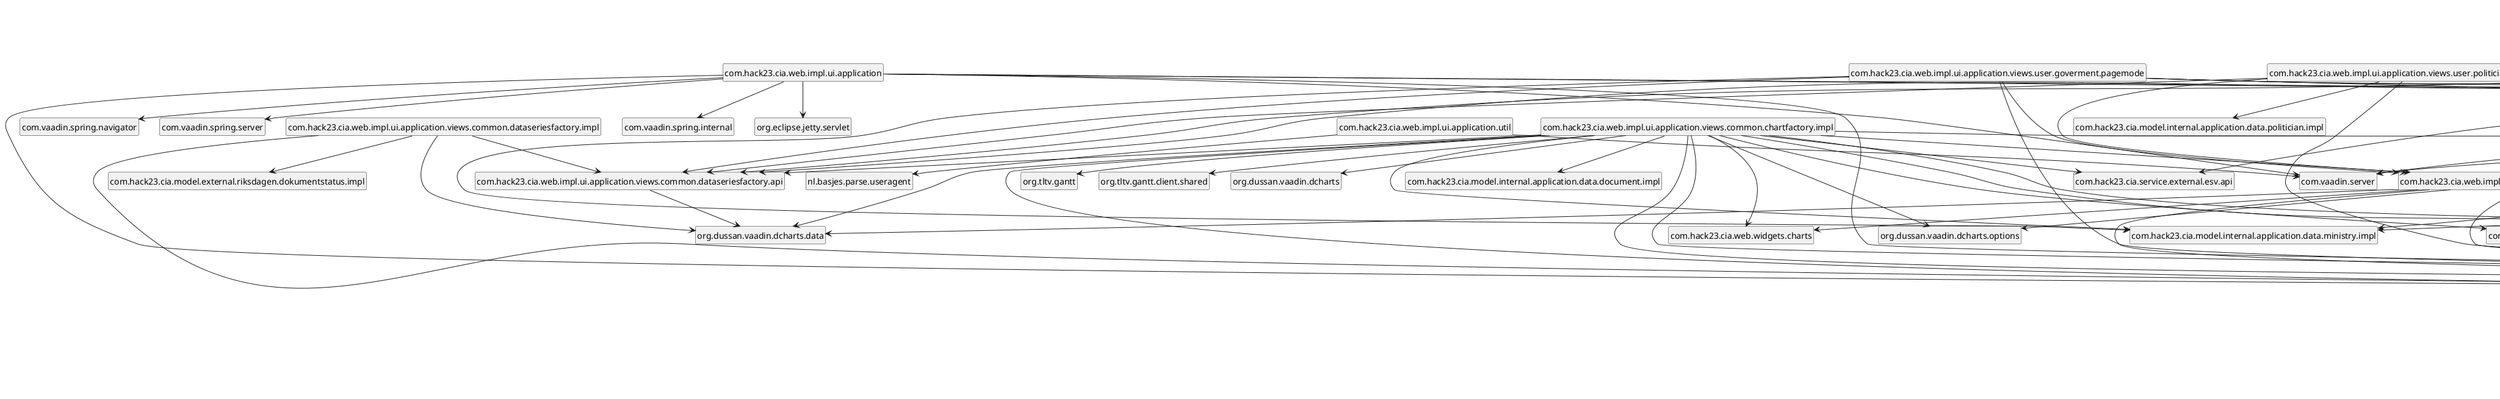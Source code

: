 @startuml
    set namespaceSeparator none
    hide circle
    hide empty fields
    hide empty methods

    com.hack23.cia.web.impl.ui.application --> com.vaadin.spring.server
    com.hack23.cia.web.impl.ui.application --> com.vaadin.server
    com.hack23.cia.web.impl.ui.application --> org.slf4j
    com.hack23.cia.web.impl.ui.application --> com.vaadin.ui
    com.hack23.cia.web.impl.ui.application --> com.vaadin.spring.internal
    com.hack23.cia.web.impl.ui.application --> org.eclipse.jetty.servlet
    com.hack23.cia.web.impl.ui.application --> com.hack23.cia.web.impl.ui.application.views.common
    com.hack23.cia.web.impl.ui.application --> com.hack23.cia.service.api
    com.hack23.cia.web.impl.ui.application --> com.vaadin.spring.navigator
    com.hack23.cia.web.impl.ui.application.action --> com.hack23.cia.service.api
    com.hack23.cia.web.impl.ui.application.action --> com.hack23.cia.model.internal.application.system.impl
    com.hack23.cia.web.impl.ui.application.util --> com.vaadin.server
    com.hack23.cia.web.impl.ui.application.util --> nl.basjes.parse.useragent
    com.hack23.cia.web.impl.ui.application.views.admin.common --> com.hack23.cia.web.impl.ui.application.views.common
    com.hack23.cia.web.impl.ui.application.views.admin.datasummary --> com.hack23.cia.web.impl.ui.application.views.admin.common
    com.hack23.cia.web.impl.ui.application.views.admin.datasummary --> org.springframework.context
    com.hack23.cia.web.impl.ui.application.views.admin.datasummary.pagemode --> com.hack23.cia.web.impl.ui.application.views.common.pagemode
    com.hack23.cia.web.impl.ui.application.views.admin.datasummary.pagemode --> com.vaadin.ui
    com.hack23.cia.web.impl.ui.application.views.admin.agentoperations --> com.hack23.cia.web.impl.ui.application.views.admin.common
    com.hack23.cia.web.impl.ui.application.views.admin.agentoperations --> org.springframework.context
    com.hack23.cia.web.impl.ui.application.views.admin.agentoperations.pagemode --> com.vaadin.ui
    com.hack23.cia.web.impl.ui.application.views.admin.agentoperations.pagemode --> com.hack23.cia.web.impl.ui.application.views.common.pagemode
    com.hack23.cia.web.impl.ui.application.views.admin.system --> com.hack23.cia.web.impl.ui.application.views.admin.common
    com.hack23.cia.web.impl.ui.application.views.admin.system --> org.springframework.context
    com.hack23.cia.web.impl.ui.application.views.admin.system.pagemode --> com.vaadin.ui
    com.hack23.cia.web.impl.ui.application.views.admin.system.pagemode --> com.hack23.cia.web.impl.ui.application.views.common.converters
    com.hack23.cia.web.impl.ui.application.views.admin.system.pagemode --> com.hack23.cia.web.impl.ui.application.views.pageclicklistener
    com.hack23.cia.web.impl.ui.application.views.admin.system.pagemode --> com.hack23.cia.web.impl.ui.application.views.common.pagemode
    com.hack23.cia.web.impl.ui.application.views.admin.system.pagemode --> com.hack23.cia.web.impl.ui.application.views.common.paging
    com.hack23.cia.web.impl.ui.application.views.common.paging --> com.vaadin.ui
    com.hack23.cia.web.impl.ui.application.views.common.paging --> com.hack23.cia.web.impl.ui.application.views.common.pagelinks.api
    com.hack23.cia.web.impl.ui.application.views.common --> com.vaadin.ui
    com.hack23.cia.web.impl.ui.application.views.common --> com.vaadin.navigator
    com.hack23.cia.web.impl.ui.application.views.common --> org.slf4j
    com.hack23.cia.web.impl.ui.application.views.common --> com.hack23.cia.web.impl.ui.application.views.common.pagelinks.api
    com.hack23.cia.web.impl.ui.application.views.common --> com.hack23.cia.web.impl.ui.application.action
    com.hack23.cia.web.impl.ui.application.views.common --> com.hack23.cia.web.impl.ui.application.views.common.menufactory.api
    com.hack23.cia.web.impl.ui.application.views.common --> org.springframework.context
    com.hack23.cia.web.impl.ui.application.views.common.menufactory.impl --> com.hack23.cia.web.impl.ui.application.views.common.menufactory.api
    com.hack23.cia.web.impl.ui.application.views.common.menufactory.impl --> com.hack23.cia.web.impl.ui.application.views.common.pagelinks.api
    com.hack23.cia.web.impl.ui.application.views.common.menufactory.impl --> com.vaadin.ui
    com.hack23.cia.web.impl.ui.application.views.common.menufactory.impl --> com.hack23.cia.service.api
    com.hack23.cia.web.impl.ui.application.views.common.menufactory.impl --> com.jarektoro.responsivelayout
    com.hack23.cia.web.impl.ui.application.views.common.menufactory.impl --> com.vaadin.server
    com.hack23.cia.web.impl.ui.application.views.common.menufactory.api --> com.vaadin.ui
    com.hack23.cia.web.impl.ui.application.views.common.converters --> com.vaadin.data
    com.hack23.cia.web.impl.ui.application.views.common.converters --> org.slf4j
    com.hack23.cia.web.impl.ui.application.views.common.converters --> org.apache.commons.beanutils
    com.hack23.cia.web.impl.ui.application.views.common.gridfactory.impl --> com.hack23.cia.web.impl.ui.application.views.common.gridfactory.api
    com.hack23.cia.web.impl.ui.application.views.common.gridfactory.impl --> com.vaadin.data
    com.hack23.cia.web.impl.ui.application.views.common.gridfactory.impl --> org.slf4j
    com.hack23.cia.web.impl.ui.application.views.common.gridfactory.impl --> com.vaadin.ui
    com.hack23.cia.web.impl.ui.application.views.common.gridfactory.impl --> com.hack23.cia.web.impl.ui.application.views.pageclicklistener
    com.hack23.cia.web.impl.ui.application.views.common.gridfactory.impl --> com.hack23.cia.web.impl.ui.application.views.common.converters
    com.hack23.cia.web.impl.ui.application.views.common.gridfactory.impl --> com.vaadin.event.selection
    com.hack23.cia.web.impl.ui.application.views.common.gridfactory.api --> com.vaadin.ui
    com.hack23.cia.web.impl.ui.application.views.common.gridfactory.api --> com.hack23.cia.web.impl.ui.application.views.pageclicklistener
    com.hack23.cia.web.impl.ui.application.views.common.gridfactory.api --> com.hack23.cia.web.impl.ui.application.views.common.converters
    com.hack23.cia.web.impl.ui.application.views.common.labelfactory --> com.vaadin.ui
    com.hack23.cia.web.impl.ui.application.views.common.pagelinks.impl --> com.vaadin.server
    com.hack23.cia.web.impl.ui.application.views.common.pagelinks.impl --> org.slf4j
    com.hack23.cia.web.impl.ui.application.views.common.pagelinks.impl --> com.vaadin.ui
    com.hack23.cia.web.impl.ui.application.views.common.pagelinks.impl --> com.hack23.cia.web.impl.ui.application.views.common.pagelinks.api
    com.hack23.cia.web.impl.ui.application.views.common.pagelinks.impl --> com.hack23.cia.model.internal.application.data.committee.impl
    com.hack23.cia.web.impl.ui.application.views.common.pagelinks.impl --> com.hack23.cia.model.internal.application.data.ministry.impl
    com.hack23.cia.web.impl.ui.application.views.common.pagelinks.impl --> com.hack23.cia.model.internal.application.data.party.impl
    com.hack23.cia.web.impl.ui.application.views.common.pagelinks.impl --> com.hack23.cia.model.external.riksdagen.person.impl
    com.hack23.cia.web.impl.ui.application.views.common.pagelinks.api --> com.vaadin.ui
    com.hack23.cia.web.impl.ui.application.views.common.pagelinks.api --> com.hack23.cia.model.internal.application.data.committee.impl
    com.hack23.cia.web.impl.ui.application.views.common.pagelinks.api --> com.hack23.cia.model.internal.application.data.ministry.impl
    com.hack23.cia.web.impl.ui.application.views.common.pagelinks.api --> com.hack23.cia.model.internal.application.data.party.impl
    com.hack23.cia.web.impl.ui.application.views.common.pagelinks.api --> com.hack23.cia.model.external.riksdagen.person.impl
    com.hack23.cia.web.impl.ui.application.views.common.pagelinks.api --> com.hack23.cia.web.impl.ui.application.views.common.viewnames
    com.hack23.cia.web.impl.ui.application.views.common.formfactory.impl --> com.hack23.cia.web.impl.ui.application.views.common.formfactory.api
    com.hack23.cia.web.impl.ui.application.views.common.formfactory.impl --> org.slf4j
    com.hack23.cia.web.impl.ui.application.views.common.formfactory.impl --> com.vaadin.ui
    com.hack23.cia.web.impl.ui.application.views.common.formfactory.impl --> com.vaadin.data
    com.hack23.cia.web.impl.ui.application.views.common.formfactory.api --> com.vaadin.ui
    com.hack23.cia.web.impl.ui.application.views.common.rows --> com.jarektoro.responsivelayout
    com.hack23.cia.web.impl.ui.application.views.common.rows --> com.vaadin.ui
    com.hack23.cia.web.impl.ui.application.views.common.dataseriesfactory.impl --> com.hack23.cia.web.impl.ui.application.views.common.dataseriesfactory.api
    com.hack23.cia.web.impl.ui.application.views.common.dataseriesfactory.impl --> com.hack23.cia.service.api
    com.hack23.cia.web.impl.ui.application.views.common.dataseriesfactory.impl --> org.dussan.vaadin.dcharts.data
    com.hack23.cia.web.impl.ui.application.views.common.dataseriesfactory.impl --> com.hack23.cia.model.external.riksdagen.dokumentstatus.impl
    com.hack23.cia.web.impl.ui.application.views.common.dataseriesfactory.api --> org.dussan.vaadin.dcharts.data
    com.hack23.cia.web.impl.ui.application.views.common.chartfactory.impl --> com.hack23.cia.web.impl.ui.application.views.common.chartfactory.api
    com.hack23.cia.web.impl.ui.application.views.common.chartfactory.impl --> org.slf4j
    com.hack23.cia.web.impl.ui.application.views.common.chartfactory.impl --> com.vaadin.ui
    com.hack23.cia.web.impl.ui.application.views.common.chartfactory.impl --> org.dussan.vaadin.dcharts.data
    com.hack23.cia.web.impl.ui.application.views.common.chartfactory.impl --> org.dussan.vaadin.dcharts.options
    com.hack23.cia.web.impl.ui.application.views.common.chartfactory.impl --> com.hack23.cia.model.internal.application.data.document.impl
    com.hack23.cia.web.impl.ui.application.views.common.chartfactory.impl --> com.hack23.cia.service.external.esv.api
    com.hack23.cia.web.impl.ui.application.views.common.chartfactory.impl --> com.hack23.cia.service.api
    com.hack23.cia.web.impl.ui.application.views.common.chartfactory.impl --> com.hack23.cia.model.internal.application.data.committee.impl
    com.hack23.cia.web.impl.ui.application.views.common.chartfactory.impl --> org.tltv.gantt
    com.hack23.cia.web.impl.ui.application.views.common.chartfactory.impl --> org.tltv.gantt.client.shared
    com.hack23.cia.web.impl.ui.application.views.common.chartfactory.impl --> org.dussan.vaadin.dcharts
    com.hack23.cia.web.impl.ui.application.views.common.chartfactory.impl --> com.hack23.cia.model.internal.application.data.ministry.impl
    com.hack23.cia.web.impl.ui.application.views.common.chartfactory.impl --> com.hack23.cia.model.internal.application.data.impl
    com.hack23.cia.web.impl.ui.application.views.common.chartfactory.impl --> com.hack23.cia.model.internal.application.data.party.impl
    com.hack23.cia.web.impl.ui.application.views.common.chartfactory.impl --> com.hack23.cia.web.impl.ui.application.views.common.dataseriesfactory.api
    com.hack23.cia.web.impl.ui.application.views.common.chartfactory.impl --> com.hack23.cia.web.widgets.charts
    com.hack23.cia.web.impl.ui.application.views.common.chartfactory.impl --> com.hack23.cia.model.external.riksdagen.person.impl
    com.hack23.cia.web.impl.ui.application.views.common.chartfactory.api --> com.vaadin.ui
    com.hack23.cia.web.impl.ui.application.views.common.chartfactory.api --> org.dussan.vaadin.dcharts.options
    com.hack23.cia.web.impl.ui.application.views.common.chartfactory.api --> com.hack23.cia.model.internal.application.data.committee.impl
    com.hack23.cia.web.impl.ui.application.views.common.chartfactory.api --> com.hack23.cia.web.widgets.charts
    com.hack23.cia.web.impl.ui.application.views.common.chartfactory.api --> org.dussan.vaadin.dcharts.data
    com.hack23.cia.web.impl.ui.application.views.common.chartfactory.api --> com.hack23.cia.model.internal.application.data.impl
    com.hack23.cia.web.impl.ui.application.views.common.pagemode --> com.hack23.cia.service.api
    com.hack23.cia.web.impl.ui.application.views.common.pagemode --> com.hack23.cia.web.impl.ui.application.views.common.menufactory.api
    com.hack23.cia.web.impl.ui.application.views.common.pagemode --> com.hack23.cia.web.impl.ui.application.views.common.gridfactory.api
    com.hack23.cia.web.impl.ui.application.views.common.pagemode --> com.hack23.cia.web.impl.ui.application.views.common.formfactory.api
    com.hack23.cia.web.impl.ui.application.views.common.pagemode --> com.hack23.cia.web.impl.ui.application.views.common.pagelinks.api
    com.hack23.cia.web.impl.ui.application.views.common.pagemode --> com.hack23.cia.web.impl.ui.application.action
    com.hack23.cia.web.impl.ui.application.views.common.pagemode --> com.hack23.cia.web.impl.ui.application.views.common.chartfactory.api
    com.hack23.cia.web.impl.ui.application.views.common.pagemode --> com.vaadin.ui
    com.hack23.cia.web.impl.ui.application.views.user.govermentbody --> com.hack23.cia.web.impl.ui.application.views.user.common
    com.hack23.cia.web.impl.ui.application.views.user.govermentbody --> org.springframework.context
    com.hack23.cia.web.impl.ui.application.views.user.govermentbody.pagemode --> com.hack23.cia.web.impl.ui.application.views.common.chartfactory.api
    com.hack23.cia.web.impl.ui.application.views.user.govermentbody.pagemode --> com.vaadin.ui
    com.hack23.cia.web.impl.ui.application.views.user.govermentbody.pagemode --> com.hack23.cia.web.impl.ui.application.views.common.pagemode
    com.hack23.cia.web.impl.ui.application.views.user.govermentbody.pagemode --> com.hack23.cia.web.impl.ui.application.views.common.menufactory.api
    com.hack23.cia.web.impl.ui.application.views.user.govermentbody.pagemode --> com.hack23.cia.web.impl.ui.application.views.pageclicklistener
    com.hack23.cia.web.impl.ui.application.views.user.govermentbody.pagemode --> com.hack23.cia.service.external.esv.api
    com.hack23.cia.web.impl.ui.application.views.user.common --> com.hack23.cia.web.impl.ui.application.views.common
    com.hack23.cia.web.impl.ui.application.views.user.goverment --> com.hack23.cia.web.impl.ui.application.views.user.common
    com.hack23.cia.web.impl.ui.application.views.user.goverment --> org.springframework.context
    com.hack23.cia.web.impl.ui.application.views.user.goverment.pagemode --> com.hack23.cia.web.impl.ui.application.views.common.pagemode
    com.hack23.cia.web.impl.ui.application.views.user.goverment.pagemode --> com.hack23.cia.web.impl.ui.application.views.common.menufactory.api
    com.hack23.cia.web.impl.ui.application.views.user.goverment.pagemode --> com.hack23.cia.web.impl.ui.application.views.common.chartfactory.api
    com.hack23.cia.web.impl.ui.application.views.user.goverment.pagemode --> com.vaadin.ui
    com.hack23.cia.web.impl.ui.application.views.user.goverment.pagemode --> com.hack23.cia.web.impl.ui.application.views.pageclicklistener
    com.hack23.cia.web.impl.ui.application.views.user.goverment.pagemode --> com.hack23.cia.web.impl.ui.application.views.common.dataseriesfactory.api
    com.hack23.cia.web.impl.ui.application.views.user.goverment.pagemode --> com.hack23.cia.model.internal.application.data.ministry.impl
    com.hack23.cia.web.impl.ui.application.views.user.committee --> com.hack23.cia.web.impl.ui.application.views.user.common
    com.hack23.cia.web.impl.ui.application.views.user.committee --> org.springframework.context
    com.hack23.cia.web.impl.ui.application.views.user.committee.pagemode --> com.hack23.cia.web.impl.ui.application.views.common.chartfactory.api
    com.hack23.cia.web.impl.ui.application.views.user.committee.pagemode --> com.hack23.cia.web.impl.ui.application.views.common.dataseriesfactory.api
    com.hack23.cia.web.impl.ui.application.views.user.committee.pagemode --> com.vaadin.ui
    com.hack23.cia.web.impl.ui.application.views.user.committee.pagemode --> com.hack23.cia.web.impl.ui.application.views.common.pagemode
    com.hack23.cia.web.impl.ui.application.views.user.committee.pagemode --> com.hack23.cia.web.impl.ui.application.views.common.menufactory.api
    com.hack23.cia.web.impl.ui.application.views.user.committee.pagemode --> com.hack23.cia.model.internal.application.data.committee.impl
    com.hack23.cia.web.impl.ui.application.views.user.committee.pagemode --> com.hack23.cia.web.impl.ui.application.views.pageclicklistener
    com.hack23.cia.web.impl.ui.application.views.user.parliament --> com.hack23.cia.web.impl.ui.application.views.user.common
    com.hack23.cia.web.impl.ui.application.views.user.parliament --> org.springframework.context
    com.hack23.cia.web.impl.ui.application.views.user.parliament.pagemode --> com.vaadin.ui
    com.hack23.cia.web.impl.ui.application.views.user.parliament.pagemode --> com.hack23.cia.web.impl.ui.application.views.common.chartfactory.api
    com.hack23.cia.web.impl.ui.application.views.user.parliament.pagemode --> com.hack23.cia.web.impl.ui.application.views.pageclicklistener
    com.hack23.cia.web.impl.ui.application.views.user.parliament.pagemode --> com.hack23.cia.web.impl.ui.application.views.common.pagemode
    com.hack23.cia.web.impl.ui.application.views.user.parliament.pagemode --> com.hack23.cia.web.impl.ui.application.views.common.menufactory.api
    com.hack23.cia.web.impl.ui.application.views.user.party --> com.hack23.cia.web.impl.ui.application.views.user.common
    com.hack23.cia.web.impl.ui.application.views.user.party --> org.springframework.context
    com.hack23.cia.web.impl.ui.application.views.user.party.pagemode --> com.hack23.cia.web.impl.ui.application.views.pageclicklistener
    com.hack23.cia.web.impl.ui.application.views.user.party.pagemode --> com.vaadin.ui
    com.hack23.cia.web.impl.ui.application.views.user.party.pagemode --> com.hack23.cia.web.impl.ui.application.views.common.chartfactory.api
    com.hack23.cia.web.impl.ui.application.views.user.party.pagemode --> com.hack23.cia.web.impl.ui.application.views.common.dataseriesfactory.api
    com.hack23.cia.web.impl.ui.application.views.user.party.pagemode --> com.hack23.cia.web.impl.ui.application.views.common.pagemode
    com.hack23.cia.web.impl.ui.application.views.user.party.pagemode --> com.hack23.cia.web.impl.ui.application.views.common.menufactory.api
    com.hack23.cia.web.impl.ui.application.views.user.party.pagemode --> com.hack23.cia.model.internal.application.data.party.impl
    com.hack23.cia.web.impl.ui.application.views.user.country --> com.hack23.cia.web.impl.ui.application.views.user.common
    com.hack23.cia.web.impl.ui.application.views.user.country --> org.springframework.context
    com.hack23.cia.web.impl.ui.application.views.user.country.pagemode --> com.hack23.cia.web.impl.ui.application.views.common.chartfactory.api
    com.hack23.cia.web.impl.ui.application.views.user.country.pagemode --> com.vaadin.ui
    com.hack23.cia.web.impl.ui.application.views.user.country.pagemode --> com.hack23.cia.web.impl.ui.application.views.common.pagemode
    com.hack23.cia.web.impl.ui.application.views.user.country.pagemode --> com.hack23.cia.web.impl.ui.application.views.common.menufactory.api
    com.hack23.cia.web.impl.ui.application.views.user.document --> com.hack23.cia.web.impl.ui.application.views.user.common
    com.hack23.cia.web.impl.ui.application.views.user.document --> org.springframework.context
    com.hack23.cia.web.impl.ui.application.views.user.document.pagemode --> com.vaadin.ui
    com.hack23.cia.web.impl.ui.application.views.user.document.pagemode --> com.hack23.cia.web.impl.ui.application.views.common.pagemode
    com.hack23.cia.web.impl.ui.application.views.user.document.pagemode --> com.hack23.cia.web.impl.ui.application.views.common.menufactory.api
    com.hack23.cia.web.impl.ui.application.views.user.document.pagemode --> com.hack23.cia.model.external.riksdagen.dokumentlista.impl
    com.hack23.cia.web.impl.ui.application.views.user.document.pagemode --> com.hack23.cia.web.impl.ui.application.views.pageclicklistener
    com.hack23.cia.web.impl.ui.application.views.user.document.pagemode --> com.hack23.cia.web.impl.ui.application.views.common.paging
    com.hack23.cia.web.impl.ui.application.views.user.ballot --> com.hack23.cia.web.impl.ui.application.views.user.common
    com.hack23.cia.web.impl.ui.application.views.user.ballot --> org.springframework.context
    com.hack23.cia.web.impl.ui.application.views.user.ballot.pagemode --> com.hack23.cia.web.impl.ui.application.views.pageclicklistener
    com.hack23.cia.web.impl.ui.application.views.user.ballot.pagemode --> com.vaadin.ui
    com.hack23.cia.web.impl.ui.application.views.user.ballot.pagemode --> com.hack23.cia.web.impl.ui.application.views.common.pagemode
    com.hack23.cia.web.impl.ui.application.views.user.ballot.pagemode --> com.hack23.cia.web.impl.ui.application.views.common.menufactory.api
    com.hack23.cia.web.impl.ui.application.views.user.ballot.pagemode --> com.hack23.cia.web.impl.ui.application.views.common.chartfactory.api
    com.hack23.cia.web.impl.ui.application.views.user.home --> com.hack23.cia.web.impl.ui.application.views.user.common
    com.hack23.cia.web.impl.ui.application.views.user.home --> org.springframework.context
    com.hack23.cia.web.impl.ui.application.views.user.home.pagemode --> com.hack23.cia.web.impl.ui.application.views.common.pagemode
    com.hack23.cia.web.impl.ui.application.views.user.home.pagemode --> com.hack23.cia.web.impl.ui.application.views.pageclicklistener
    com.hack23.cia.web.impl.ui.application.views.user.home.pagemode --> com.hack23.cia.web.impl.ui.application.views.common.menufactory.api
    com.hack23.cia.web.impl.ui.application.views.user.home.pagemode --> com.vaadin.ui
    com.hack23.cia.web.impl.ui.application.views.user.home.pagemode --> com.hack23.cia.web.impl.ui.application.views.common.converters
    com.hack23.cia.web.impl.ui.application.views.user.politician --> com.hack23.cia.web.impl.ui.application.views.user.common
    com.hack23.cia.web.impl.ui.application.views.user.politician --> org.springframework.context
    com.hack23.cia.web.impl.ui.application.views.user.politician.pagemode --> com.vaadin.ui
    com.hack23.cia.web.impl.ui.application.views.user.politician.pagemode --> com.hack23.cia.model.internal.application.data.politician.impl
    com.hack23.cia.web.impl.ui.application.views.user.politician.pagemode --> com.hack23.cia.web.impl.ui.application.views.pageclicklistener
    com.hack23.cia.web.impl.ui.application.views.user.politician.pagemode --> com.hack23.cia.web.impl.ui.application.views.common.pagemode
    com.hack23.cia.web.impl.ui.application.views.user.politician.pagemode --> com.hack23.cia.web.impl.ui.application.views.common.menufactory.api
    com.hack23.cia.web.impl.ui.application.views.user.politician.pagemode --> com.hack23.cia.web.impl.ui.application.views.common.chartfactory.api
    com.hack23.cia.web.impl.ui.application.views.user.politician.pagemode --> com.hack23.cia.web.impl.ui.application.views.common.dataseriesfactory.api
    com.hack23.cia.web.impl.ui.application.views.user.politician.pagemode --> com.hack23.cia.model.external.riksdagen.person.impl
    com.hack23.cia.web.impl.ui.application.views.pageclicklistener --> com.vaadin.ui
    com.hack23.cia.web.impl.ui.application.views.pageclicklistener --> org.slf4j
    com.hack23.cia.web.impl.ui.application.views.pageclicklistener --> com.hack23.cia.service.api.action.application
    com.hack23.cia.web.impl.ui.application.views.pageclicklistener --> com.vaadin.data
    com.hack23.cia.web.impl.ui.application.views.pageclicklistener --> com.hack23.cia.service.api.action.admin
    com.hack23.cia.web.impl.ui.application.views.pageclicklistener --> com.vaadin.ui.renderers
    com.hack23.cia.web.impl.ui.application.views.pageclicklistener --> com.hack23.cia.service.api.action.kpi
    com.hack23.cia.web.impl.ui.application.views.pageclicklistener --> com.vaadin.event.selection
    com.hack23.cia.web.impl.ui.application.views.pageclicklistener --> com.hack23.cia.service.api.action.user
    com.hack23.cia.web.impl.ui.application.views.pageclicklistener --> com.hack23.cia.web.impl.ui.application.views.pageclicklisteners.handlers.api
    com.hack23.cia.web.impl.ui.application.views.pageclicklistener --> com.hack23.cia.service.api
    com.hack23.cia.web.impl.ui.application.views.pageclicklistener --> com.hack23.cia.model.internal.application.data.impl
    com.hack23.cia.web.impl.ui.application.views.pageclicklisteners.handlers.impl --> com.hack23.cia.web.impl.ui.application.views.pageclicklisteners.handlers.api
    com.hack23.cia.web.impl.ui.application.views.pageclicklisteners.handlers.impl --> com.hack23.cia.web.impl.ui.application.views.pageclicklistener
    com.hack23.cia.web.impl.ui.application.views.pageclicklisteners.handlers.impl --> com.vaadin.ui
    com.hack23.cia.web.impl.ui.application.views.pageclicklisteners.handlers.impl --> com.hack23.cia.web.impl.ui.application.views.common.gridfactory.api
    com.hack23.cia.web.impl.ui.application.views.pageclicklisteners.handlers.impl --> com.hack23.cia.service.api.action.user
    com.hack23.cia.web.impl.ui.application.views.pageclicklisteners.handlers.api --> com.hack23.cia.service.api.action.user
    com.hack23.cia.web.impl.ui.application.web.listener --> org.springframework.context
    com.hack23.cia.web.impl.ui.application.web.listener --> org.slf4j
    com.hack23.cia.web.impl.ui.application.web.listener --> com.hack23.cia.service.api
    com.hack23.cia.web.impl.ui.application.web.listener --> org.springframework.security.access.event
    com.hack23.cia.web.impl.ui.application.web.listener --> org.springframework.security.web.session

    ' Package links
    class "com.hack23.cia.web.impl.ui.application" [[com/hack23/cia/web/impl/ui/application/package-summary.html]] {
    }
    class "com.hack23.cia.web.impl.ui.application.views.common" [[com/hack23/cia/web/impl/ui/application/views/common/package-summary.html]] {
    }
    class "com.hack23.cia.web.impl.ui.application.action" [[com/hack23/cia/web/impl/ui/application/action/package-summary.html]] {
    }
    class "com.hack23.cia.web.impl.ui.application.util" [[com/hack23/cia/web/impl/ui/application/util/package-summary.html]] {
    }
    class "com.hack23.cia.web.impl.ui.application.views.admin.common" [[com/hack23/cia/web/impl/ui/application/views/admin/common/package-summary.html]] {
    }
    class "com.hack23.cia.web.impl.ui.application.views.admin.datasummary" [[com/hack23/cia/web/impl/ui/application/views/admin/datasummary/package-summary.html]] {
    }
    class "com.hack23.cia.web.impl.ui.application.views.admin.datasummary.pagemode" [[com/hack23/cia/web/impl/ui/application/views/admin/datasummary/pagemode/package-summary.html]] {
    }
    class "com.hack23.cia.web.impl.ui.application.views.common.pagemode" [[com/hack23/cia/web/impl/ui/application/views/common/pagemode/package-summary.html]] {
    }
    class "com.hack23.cia.web.impl.ui.application.views.admin.agentoperations" [[com/hack23/cia/web/impl/ui/application/views/admin/agentoperations/package-summary.html]] {
    }
    class "com.hack23.cia.web.impl.ui.application.views.admin.agentoperations.pagemode" [[com/hack23/cia/web/impl/ui/application/views/admin/agentoperations/pagemode/package-summary.html]] {
    }
    class "com.hack23.cia.web.impl.ui.application.views.admin.system" [[com/hack23/cia/web/impl/ui/application/views/admin/system/package-summary.html]] {
    }
    class "com.hack23.cia.web.impl.ui.application.views.admin.system.pagemode" [[com/hack23/cia/web/impl/ui/application/views/admin/system/pagemode/package-summary.html]] {
    }
    class "com.hack23.cia.web.impl.ui.application.views.common.converters" [[com/hack23/cia/web/impl/ui/application/views/common/converters/package-summary.html]] {
    }
    class "com.hack23.cia.web.impl.ui.application.views.pageclicklistener" [[com/hack23/cia/web/impl/ui/application/views/pageclicklistener/package-summary.html]] {
    }
    class "com.hack23.cia.web.impl.ui.application.views.common.paging" [[com/hack23/cia/web/impl/ui/application/views/common/paging/package-summary.html]] {
    }
    class "com.hack23.cia.web.impl.ui.application.views.common.pagelinks.api" [[com/hack23/cia/web/impl/ui/application/views/common/pagelinks/api/package-summary.html]] {
    }
    class "com.hack23.cia.web.impl.ui.application.views.common.menufactory.api" [[com/hack23/cia/web/impl/ui/application/views/common/menufactory/api/package-summary.html]] {
    }
    class "com.hack23.cia.web.impl.ui.application.views.common.menufactory.impl" [[com/hack23/cia/web/impl/ui/application/views/common/menufactory/impl/package-summary.html]] {
    }
    class "com.hack23.cia.web.impl.ui.application.views.common.gridfactory.impl" [[com/hack23/cia/web/impl/ui/application/views/common/gridfactory/impl/package-summary.html]] {
    }
    class "com.hack23.cia.web.impl.ui.application.views.common.gridfactory.api" [[com/hack23/cia/web/impl/ui/application/views/common/gridfactory/api/package-summary.html]] {
    }
    class "com.hack23.cia.web.impl.ui.application.views.common.labelfactory" [[com/hack23/cia/web/impl/ui/application/views/common/labelfactory/package-summary.html]] {
    }
    class "com.hack23.cia.web.impl.ui.application.views.common.pagelinks.impl" [[com/hack23/cia/web/impl/ui/application/views/common/pagelinks/impl/package-summary.html]] {
    }
    class "com.hack23.cia.web.impl.ui.application.views.common.viewnames" [[com/hack23/cia/web/impl/ui/application/views/common/viewnames/package-summary.html]] {
    }
    class "com.hack23.cia.web.impl.ui.application.views.common.formfactory.impl" [[com/hack23/cia/web/impl/ui/application/views/common/formfactory/impl/package-summary.html]] {
    }
    class "com.hack23.cia.web.impl.ui.application.views.common.formfactory.api" [[com/hack23/cia/web/impl/ui/application/views/common/formfactory/api/package-summary.html]] {
    }
    class "com.hack23.cia.web.impl.ui.application.views.common.rows" [[com/hack23/cia/web/impl/ui/application/views/common/rows/package-summary.html]] {
    }
    class "com.hack23.cia.web.impl.ui.application.views.common.dataseriesfactory.impl" [[com/hack23/cia/web/impl/ui/application/views/common/dataseriesfactory/impl/package-summary.html]] {
    }
    class "com.hack23.cia.web.impl.ui.application.views.common.dataseriesfactory.api" [[com/hack23/cia/web/impl/ui/application/views/common/dataseriesfactory/api/package-summary.html]] {
    }
    class "com.hack23.cia.web.impl.ui.application.views.common.chartfactory.impl" [[com/hack23/cia/web/impl/ui/application/views/common/chartfactory/impl/package-summary.html]] {
    }
    class "com.hack23.cia.web.impl.ui.application.views.common.chartfactory.api" [[com/hack23/cia/web/impl/ui/application/views/common/chartfactory/api/package-summary.html]] {
    }
    class "com.hack23.cia.web.impl.ui.application.views.user.govermentbody" [[com/hack23/cia/web/impl/ui/application/views/user/govermentbody/package-summary.html]] {
    }
    class "com.hack23.cia.web.impl.ui.application.views.user.common" [[com/hack23/cia/web/impl/ui/application/views/user/common/package-summary.html]] {
    }
    class "com.hack23.cia.web.impl.ui.application.views.user.govermentbody.pagemode" [[com/hack23/cia/web/impl/ui/application/views/user/govermentbody/pagemode/package-summary.html]] {
    }
    class "com.hack23.cia.web.impl.ui.application.views.user.goverment" [[com/hack23/cia/web/impl/ui/application/views/user/goverment/package-summary.html]] {
    }
    class "com.hack23.cia.web.impl.ui.application.views.user.goverment.pagemode" [[com/hack23/cia/web/impl/ui/application/views/user/goverment/pagemode/package-summary.html]] {
    }
    class "com.hack23.cia.web.impl.ui.application.views.user.committee" [[com/hack23/cia/web/impl/ui/application/views/user/committee/package-summary.html]] {
    }
    class "com.hack23.cia.web.impl.ui.application.views.user.committee.pagemode" [[com/hack23/cia/web/impl/ui/application/views/user/committee/pagemode/package-summary.html]] {
    }
    class "com.hack23.cia.web.impl.ui.application.views.user.parliament" [[com/hack23/cia/web/impl/ui/application/views/user/parliament/package-summary.html]] {
    }
    class "com.hack23.cia.web.impl.ui.application.views.user.parliament.pagemode" [[com/hack23/cia/web/impl/ui/application/views/user/parliament/pagemode/package-summary.html]] {
    }
    class "com.hack23.cia.web.impl.ui.application.views.user.party" [[com/hack23/cia/web/impl/ui/application/views/user/party/package-summary.html]] {
    }
    class "com.hack23.cia.web.impl.ui.application.views.user.party.pagemode" [[com/hack23/cia/web/impl/ui/application/views/user/party/pagemode/package-summary.html]] {
    }
    class "com.hack23.cia.web.impl.ui.application.views.user.country" [[com/hack23/cia/web/impl/ui/application/views/user/country/package-summary.html]] {
    }
    class "com.hack23.cia.web.impl.ui.application.views.user.country.pagemode" [[com/hack23/cia/web/impl/ui/application/views/user/country/pagemode/package-summary.html]] {
    }
    class "com.hack23.cia.web.impl.ui.application.views.user.document" [[com/hack23/cia/web/impl/ui/application/views/user/document/package-summary.html]] {
    }
    class "com.hack23.cia.web.impl.ui.application.views.user.document.pagemode" [[com/hack23/cia/web/impl/ui/application/views/user/document/pagemode/package-summary.html]] {
    }
    class "com.hack23.cia.web.impl.ui.application.views.user.ballot" [[com/hack23/cia/web/impl/ui/application/views/user/ballot/package-summary.html]] {
    }
    class "com.hack23.cia.web.impl.ui.application.views.user.ballot.pagemode" [[com/hack23/cia/web/impl/ui/application/views/user/ballot/pagemode/package-summary.html]] {
    }
    class "com.hack23.cia.web.impl.ui.application.views.user.home" [[com/hack23/cia/web/impl/ui/application/views/user/home/package-summary.html]] {
    }
    class "com.hack23.cia.web.impl.ui.application.views.user.home.pagemode" [[com/hack23/cia/web/impl/ui/application/views/user/home/pagemode/package-summary.html]] {
    }
    class "com.hack23.cia.web.impl.ui.application.views.user.politician" [[com/hack23/cia/web/impl/ui/application/views/user/politician/package-summary.html]] {
    }
    class "com.hack23.cia.web.impl.ui.application.views.user.politician.pagemode" [[com/hack23/cia/web/impl/ui/application/views/user/politician/pagemode/package-summary.html]] {
    }
    class "com.hack23.cia.web.impl.ui.application.views.pageclicklisteners.handlers.api" [[com/hack23/cia/web/impl/ui/application/views/pageclicklisteners/handlers/api/package-summary.html]] {
    }
    class "com.hack23.cia.web.impl.ui.application.views.pageclicklisteners.handlers.impl" [[com/hack23/cia/web/impl/ui/application/views/pageclicklisteners/handlers/impl/package-summary.html]] {
    }
    class "com.hack23.cia.web.impl.ui.application.web.listener" [[com/hack23/cia/web/impl/ui/application/web/listener/package-summary.html]] {
    }

    center footer UMLDoclet 2.0.3, PlantUML 1.2019.06
@enduml

